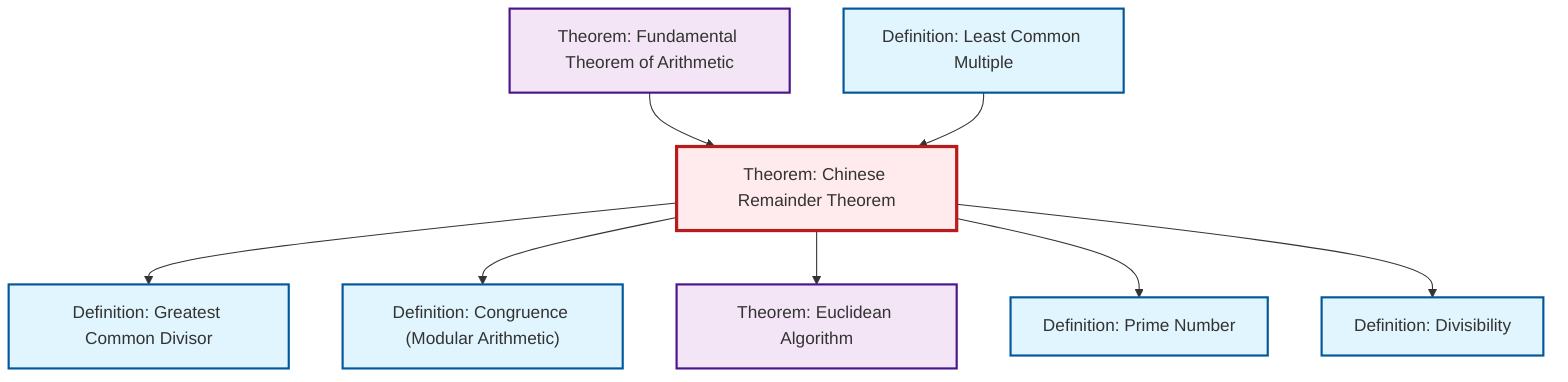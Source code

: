 graph TD
    classDef definition fill:#e1f5fe,stroke:#01579b,stroke-width:2px
    classDef theorem fill:#f3e5f5,stroke:#4a148c,stroke-width:2px
    classDef axiom fill:#fff3e0,stroke:#e65100,stroke-width:2px
    classDef example fill:#e8f5e9,stroke:#1b5e20,stroke-width:2px
    classDef current fill:#ffebee,stroke:#b71c1c,stroke-width:3px
    def-lcm["Definition: Least Common Multiple"]:::definition
    thm-chinese-remainder["Theorem: Chinese Remainder Theorem"]:::theorem
    thm-euclidean-algorithm["Theorem: Euclidean Algorithm"]:::theorem
    def-gcd["Definition: Greatest Common Divisor"]:::definition
    def-prime["Definition: Prime Number"]:::definition
    def-divisibility["Definition: Divisibility"]:::definition
    thm-fundamental-arithmetic["Theorem: Fundamental Theorem of Arithmetic"]:::theorem
    def-congruence["Definition: Congruence (Modular Arithmetic)"]:::definition
    thm-chinese-remainder --> def-gcd
    thm-chinese-remainder --> def-congruence
    thm-chinese-remainder --> thm-euclidean-algorithm
    thm-fundamental-arithmetic --> thm-chinese-remainder
    def-lcm --> thm-chinese-remainder
    thm-chinese-remainder --> def-prime
    thm-chinese-remainder --> def-divisibility
    class thm-chinese-remainder current